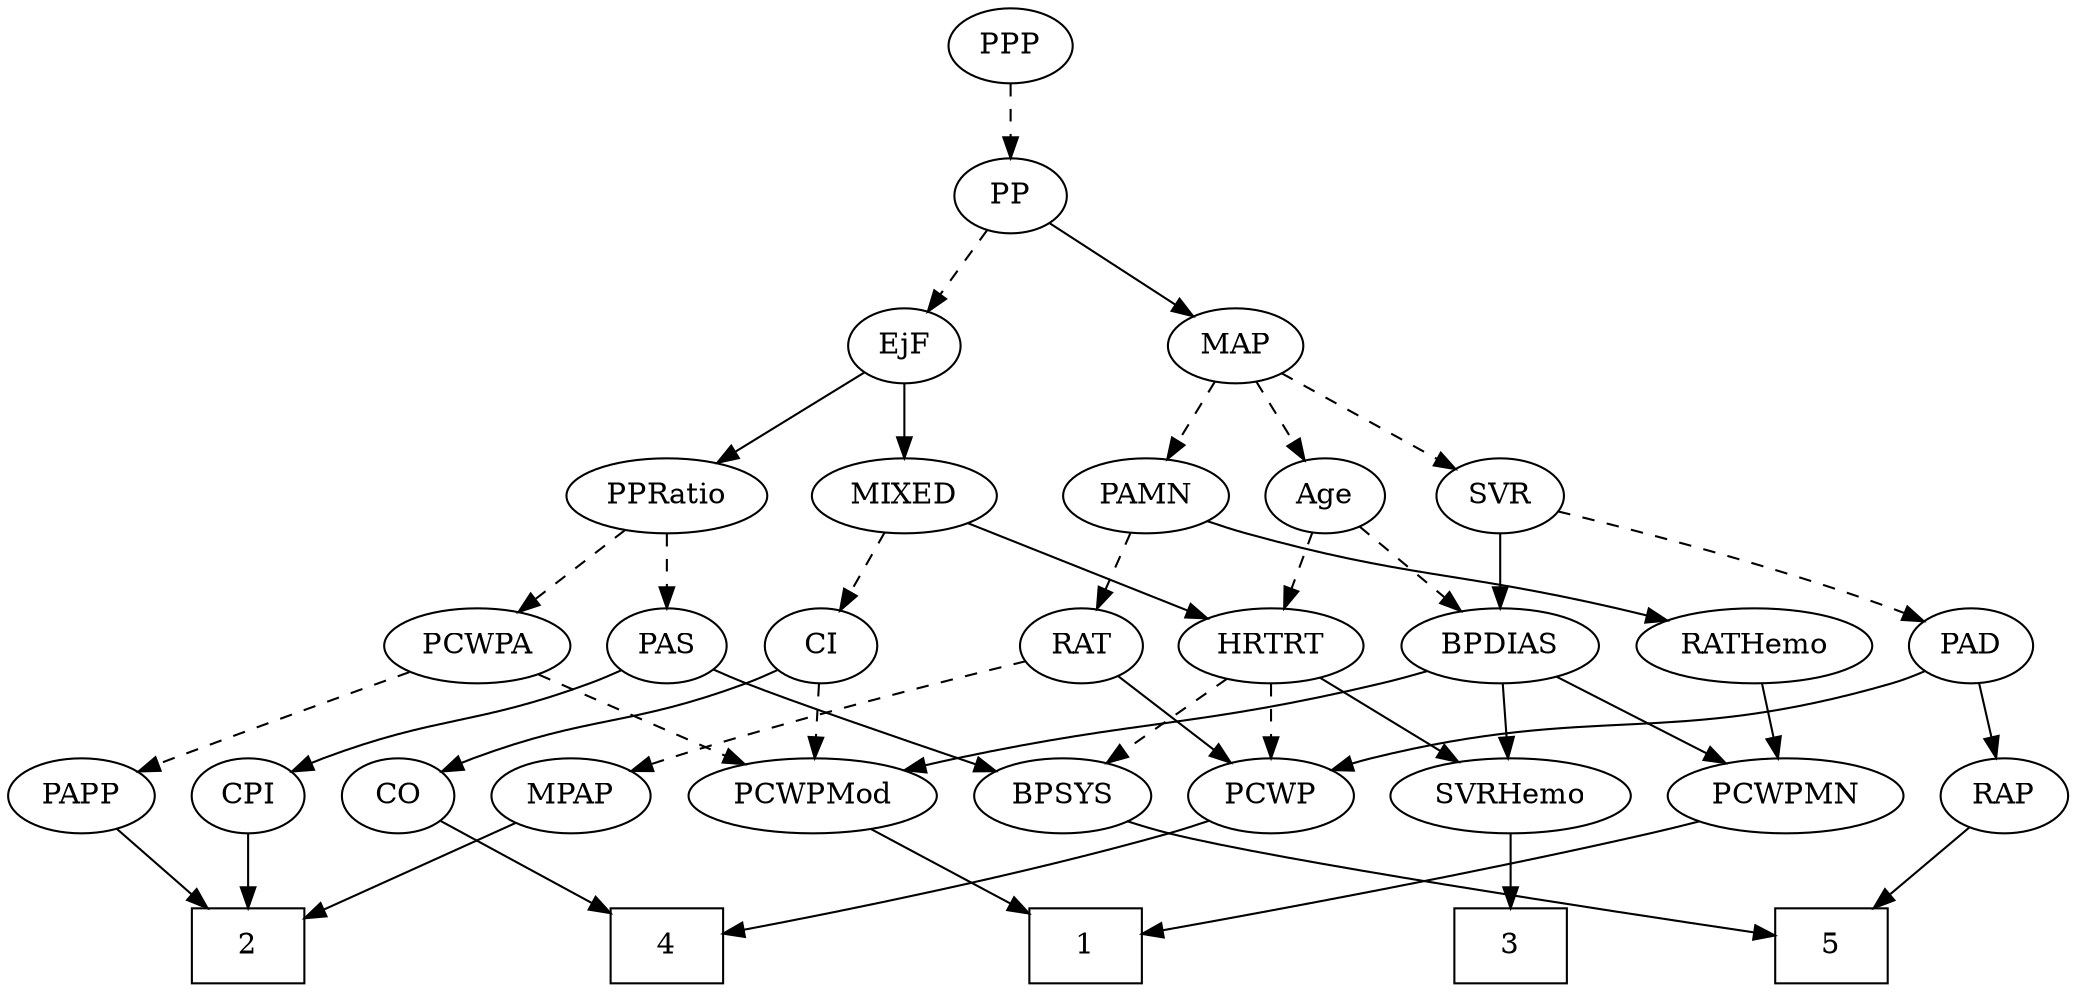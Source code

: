 strict digraph {
	graph [bb="0,0,909.79,468"];
	node [label="\N"];
	1	[height=0.5,
		pos="480.85,18",
		shape=box,
		width=0.75];
	2	[height=0.5,
		pos="108.85,18",
		shape=box,
		width=0.75];
	3	[height=0.5,
		pos="667.85,18",
		shape=box,
		width=0.75];
	4	[height=0.5,
		pos="294.85,18",
		shape=box,
		width=0.75];
	5	[height=0.5,
		pos="810.85,18",
		shape=box,
		width=0.75];
	Age	[height=0.5,
		pos="585.85,234",
		width=0.75];
	BPDIAS	[height=0.5,
		pos="664.85,162",
		width=1.1735];
	Age -> BPDIAS	[pos="e,647.35,178.51 601.46,219.17 612.4,209.47 627.27,196.29 639.86,185.14",
		style=dashed];
	HRTRT	[height=0.5,
		pos="564.85,162",
		width=1.1013];
	Age -> HRTRT	[pos="e,570.03,180.28 580.76,216.05 578.43,208.26 575.59,198.82 572.97,190.08",
		style=dashed];
	EjF	[height=0.5,
		pos="397.85,306",
		width=0.75];
	MIXED	[height=0.5,
		pos="397.85,234",
		width=1.1193];
	EjF -> MIXED	[pos="e,397.85,252.1 397.85,287.7 397.85,279.98 397.85,270.71 397.85,262.11",
		style=solid];
	PPRatio	[height=0.5,
		pos="296.85,234",
		width=1.1013];
	EjF -> PPRatio	[pos="e,317.89,249.59 379.79,292.49 365.01,282.24 343.79,267.53 326.51,255.56",
		style=solid];
	RAP	[height=0.5,
		pos="881.85,90",
		width=0.77632];
	RAP -> 5	[pos="e,828.3,36.204 867.14,74.496 858.05,65.538 846.16,53.813 835.65,43.45",
		style=solid];
	CI	[height=0.5,
		pos="368.85,162",
		width=0.75];
	MIXED -> CI	[pos="e,375.8,179.79 390.83,216.05 387.48,207.97 383.4,198.12 379.66,189.11",
		style=dashed];
	MIXED -> HRTRT	[pos="e,536.66,174.82 426.18,221.13 453.97,209.48 496.53,191.64 527.16,178.8",
		style=solid];
	MPAP	[height=0.5,
		pos="260.85,90",
		width=0.97491];
	MPAP -> 2	[pos="e,135.91,31.464 235.41,77.284 210.76,65.934 173.13,48.605 145.31,35.791",
		style=solid];
	BPSYS	[height=0.5,
		pos="473.85,90",
		width=1.0471];
	BPSYS -> 5	[pos="e,783.78,23.355 501.94,77.98 508.11,75.802 514.65,73.675 520.85,72 568.1,59.232 706.63,35.957 773.66,25.003",
		style=solid];
	PAD	[height=0.5,
		pos="870.85,162",
		width=0.79437];
	PAD -> RAP	[pos="e,879.13,108.28 873.51,144.05 874.72,136.35 876.19,127.03 877.55,118.36",
		style=solid];
	PCWP	[height=0.5,
		pos="564.85,90",
		width=0.97491];
	PAD -> PCWP	[pos="e,591.07,102.16 849.12,150.11 843.89,147.82 838.25,145.61 832.85,144 736.22,115.17 706.19,134.31 608.85,108 606.2,107.28 603.49,\
106.46 600.77,105.58",
		style=solid];
	CO	[height=0.5,
		pos="180.85,90",
		width=0.75];
	CO -> 4	[pos="e,267.71,35.664 200.19,77.125 216.27,67.248 239.6,52.924 259.07,40.967",
		style=solid];
	PAS	[height=0.5,
		pos="296.85,162",
		width=0.75];
	PAS -> BPSYS	[pos="e,444.65,101.65 318.04,150.64 322.87,148.38 328.01,146.05 332.85,144 351.72,136.01 400.35,117.93 435.22,105.12",
		style=solid];
	CPI	[height=0.5,
		pos="108.85,90",
		width=0.75];
	PAS -> CPI	[pos="e,129.95,101.57 275.74,150.43 270.9,148.18 265.74,145.9 260.85,144 210.54,124.43 195.15,127.57 144.85,108 143.01,107.29 141.14,106.52 \
139.26,105.72",
		style=solid];
	PAMN	[height=0.5,
		pos="504.85,234",
		width=1.011];
	RATHemo	[height=0.5,
		pos="774.85,162",
		width=1.3721];
	PAMN -> RATHemo	[pos="e,737.81,174.08 532.23,221.92 538,219.79 544.08,217.7 549.85,216 622.24,194.6 642.65,198.46 715.85,180 719.86,178.99 724.01,177.89 \
728.17,176.76",
		style=solid];
	RAT	[height=0.5,
		pos="479.85,162",
		width=0.75827];
	PAMN -> RAT	[pos="e,485.84,179.79 498.8,216.05 495.94,208.06 492.47,198.33 489.28,189.4",
		style=dashed];
	PCWPMN	[height=0.5,
		pos="785.85,90",
		width=1.3902];
	RATHemo -> PCWPMN	[pos="e,783.16,108.1 777.57,143.7 778.78,135.98 780.24,126.71 781.59,118.11",
		style=solid];
	CPI -> 2	[pos="e,108.85,36.104 108.85,71.697 108.85,63.983 108.85,54.712 108.85,46.112",
		style=solid];
	RAT -> MPAP	[pos="e,287.72,101.75 455.03,154.11 420.94,144.52 357.83,126.23 304.85,108 302.32,107.13 299.72,106.21 297.12,105.26",
		style=dashed];
	RAT -> PCWP	[pos="e,547.04,105.66 496.24,147.5 508.41,137.47 525.26,123.6 539.22,112.11",
		style=solid];
	SVR	[height=0.5,
		pos="664.85,234",
		width=0.77632];
	SVR -> PAD	[pos="e,848.52,173.5 690.2,225.99 723.37,216.59 783.1,198.9 832.85,180 834.93,179.21 837.07,178.36 839.21,177.48",
		style=dashed];
	SVR -> BPDIAS	[pos="e,664.85,180.1 664.85,215.7 664.85,207.98 664.85,198.71 664.85,190.11",
		style=solid];
	PCWPMod	[height=0.5,
		pos="365.85,90",
		width=1.4443];
	PCWPMod -> 1	[pos="e,453.81,35.46 390.52,73.983 406.37,64.336 427.22,51.643 444.9,40.884",
		style=solid];
	PCWPA	[height=0.5,
		pos="209.85,162",
		width=1.1555];
	PCWPA -> PCWPMod	[pos="e,335.26,104.72 237.74,148.49 262.27,137.47 298.29,121.32 325.89,108.93",
		style=dashed];
	PAPP	[height=0.5,
		pos="31.847,90",
		width=0.88464];
	PCWPA -> PAPP	[pos="e,56.96,101.52 179.56,149.52 151.75,138.93 109.42,122.65 72.847,108 70.755,107.16 68.606,106.29 66.439,105.41",
		style=dashed];
	PCWPMN -> 1	[pos="e,507.92,24.204 748.5,77.821 741.33,75.796 733.88,73.768 726.85,72 653.23,53.487 566.22,35.689 517.91,26.164",
		style=solid];
	SVRHemo	[height=0.5,
		pos="667.85,90",
		width=1.3902];
	SVRHemo -> 3	[pos="e,667.85,36.104 667.85,71.697 667.85,63.983 667.85,54.712 667.85,46.112",
		style=solid];
	BPDIAS -> PCWPMod	[pos="e,404.45,102.27 633.48,149.83 627.04,147.73 620.26,145.68 613.85,144 531.97,122.57 509.24,127.38 426.85,108 422.75,107.04 418.52,\
105.98 414.28,104.89",
		style=solid];
	BPDIAS -> PCWPMN	[pos="e,760.44,105.7 689.04,147 706.98,136.62 731.69,122.33 751.65,110.79",
		style=solid];
	BPDIAS -> SVRHemo	[pos="e,667.11,108.1 665.59,143.7 665.92,135.98 666.32,126.71 666.69,118.11",
		style=solid];
	MAP	[height=0.5,
		pos="544.85,306",
		width=0.84854];
	MAP -> Age	[pos="e,576.39,251.15 554.36,288.76 559.38,280.19 565.64,269.49 571.26,259.9",
		style=dashed];
	MAP -> PAMN	[pos="e,514.35,251.63 535.57,288.76 530.79,280.4 524.86,270.02 519.48,260.61",
		style=dashed];
	MAP -> SVR	[pos="e,644.58,246.82 565.75,292.81 585.14,281.5 614.18,264.56 635.81,251.94",
		style=dashed];
	PP	[height=0.5,
		pos="444.85,378",
		width=0.75];
	PP -> EjF	[pos="e,408.47,322.82 434.18,361.12 428.29,352.34 420.85,341.26 414.24,331.42",
		style=dashed];
	PP -> MAP	[pos="e,525.76,320.36 462.73,364.49 477.84,353.9 499.75,338.57 517.14,326.39",
		style=solid];
	PPP	[height=0.5,
		pos="444.85,450",
		width=0.75];
	PPP -> PP	[pos="e,444.85,396.1 444.85,431.7 444.85,423.98 444.85,414.71 444.85,406.11",
		style=dashed];
	PPRatio -> PAS	[pos="e,296.85,180.1 296.85,215.7 296.85,207.98 296.85,198.71 296.85,190.11",
		style=dashed];
	PPRatio -> PCWPA	[pos="e,228.69,178.16 277.97,217.81 265.88,208.09 250.02,195.32 236.64,184.56",
		style=dashed];
	PCWP -> 4	[pos="e,321.96,24.094 538.06,77.974 532.43,75.846 526.48,73.74 520.85,72 455.29,51.756 376.98,34.999 331.87,26.043",
		style=solid];
	CI -> CO	[pos="e,201.95,101.57 347.74,150.43 342.9,148.18 337.74,145.9 332.85,144 282.54,124.43 267.15,127.57 216.85,108 215.01,107.29 213.14,106.52 \
211.26,105.72",
		style=solid];
	CI -> PCWPMod	[pos="e,366.58,108.1 368.11,143.7 367.78,135.98 367.38,126.71 367.01,118.11",
		style=dashed];
	PAPP -> 2	[pos="e,90.103,36.04 48.177,74.155 58.148,65.09 71.13,53.289 82.524,42.93",
		style=solid];
	HRTRT -> BPSYS	[pos="e,492.81,105.58 545.55,146.15 532.55,136.16 515.23,122.83 500.87,111.78",
		style=dashed];
	HRTRT -> SVRHemo	[pos="e,645.46,106.21 586.19,146.5 600.81,136.56 620.43,123.23 636.77,112.12",
		style=solid];
	HRTRT -> PCWP	[pos="e,564.85,108.1 564.85,143.7 564.85,135.98 564.85,126.71 564.85,118.11",
		style=dashed];
}
